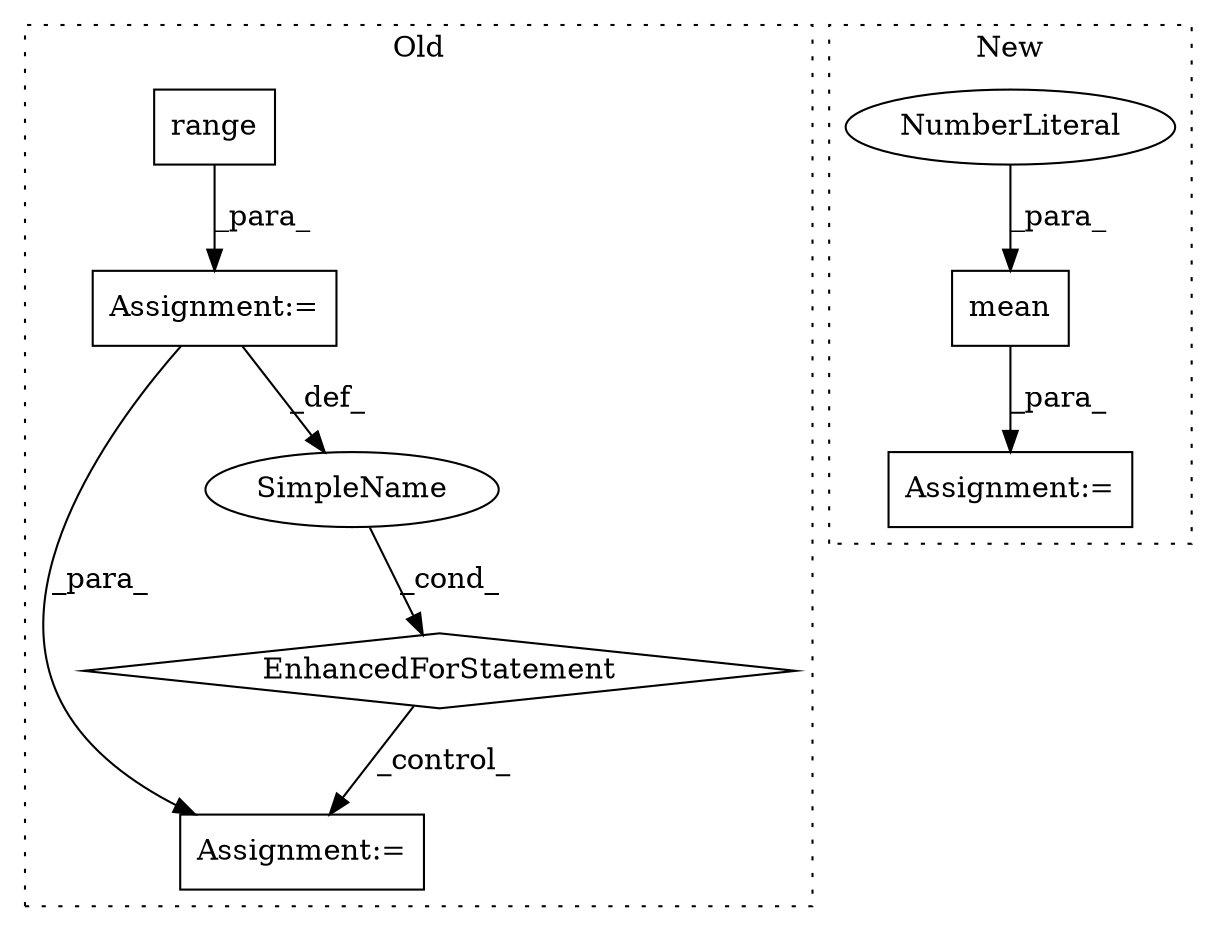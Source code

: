 digraph G {
subgraph cluster0 {
1 [label="range" a="32" s="2969,2984" l="6,1" shape="box"];
3 [label="Assignment:=" a="7" s="2908,2985" l="53,2" shape="box"];
4 [label="EnhancedForStatement" a="70" s="2908,2985" l="53,2" shape="diamond"];
5 [label="Assignment:=" a="7" s="3008" l="1" shape="box"];
6 [label="SimpleName" a="42" s="2965" l="1" shape="ellipse"];
label = "Old";
style="dotted";
}
subgraph cluster1 {
2 [label="mean" a="32" s="2471,2477" l="5,1" shape="box"];
7 [label="Assignment:=" a="7" s="2468" l="1" shape="box"];
8 [label="NumberLiteral" a="34" s="2476" l="1" shape="ellipse"];
label = "New";
style="dotted";
}
1 -> 3 [label="_para_"];
2 -> 7 [label="_para_"];
3 -> 5 [label="_para_"];
3 -> 6 [label="_def_"];
4 -> 5 [label="_control_"];
6 -> 4 [label="_cond_"];
8 -> 2 [label="_para_"];
}